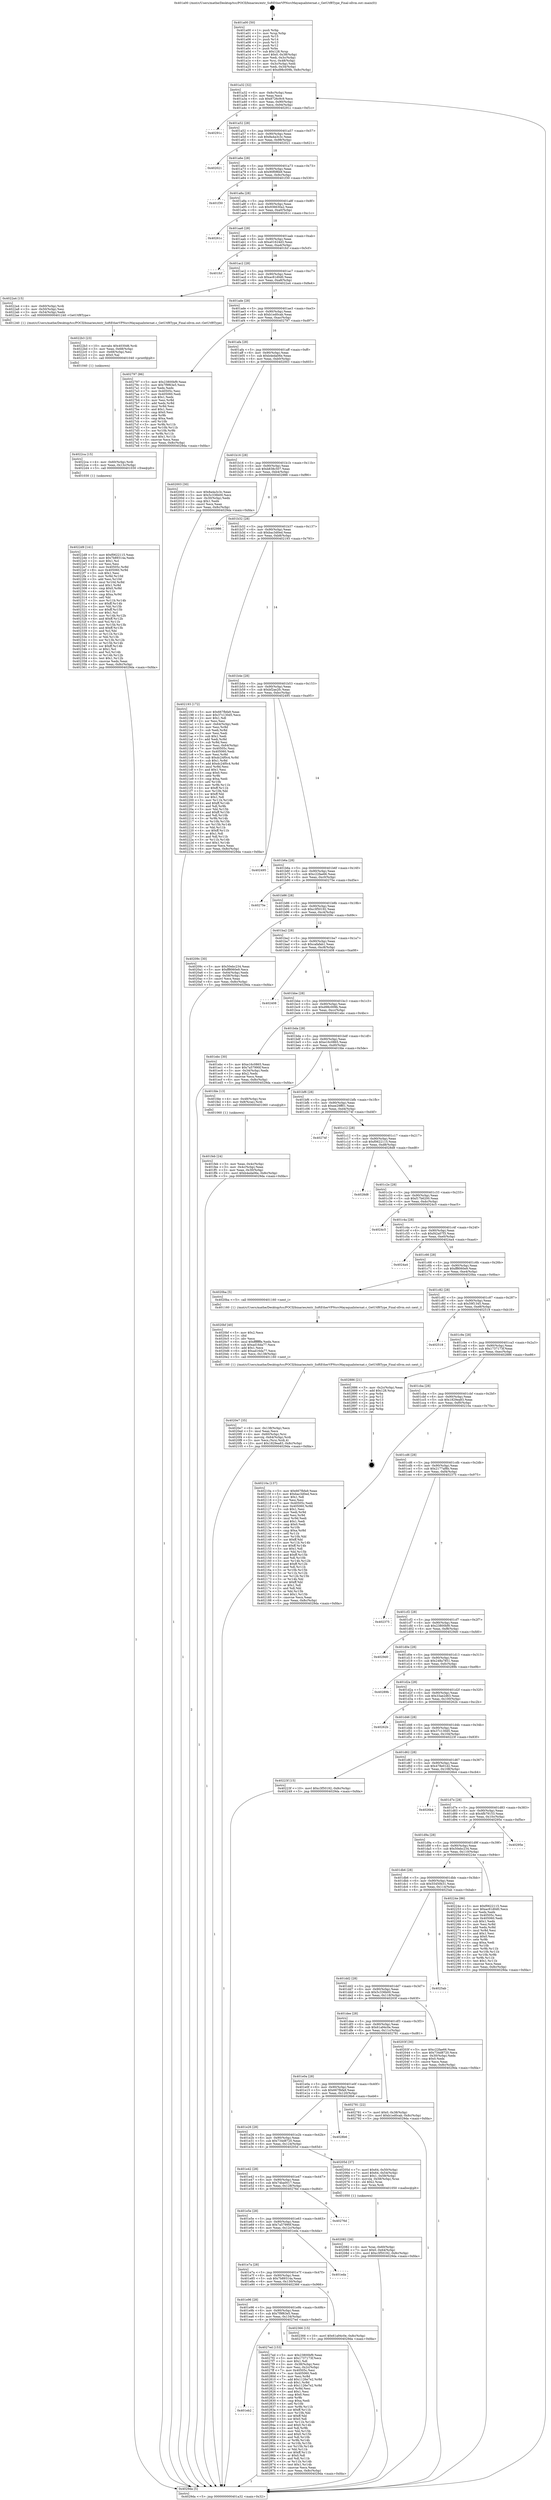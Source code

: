 digraph "0x401a00" {
  label = "0x401a00 (/mnt/c/Users/mathe/Desktop/tcc/POCII/binaries/extr_SoftEtherVPNsrcMayaquaInternat.c_GetUtf8Type_Final-ollvm.out::main(0))"
  labelloc = "t"
  node[shape=record]

  Entry [label="",width=0.3,height=0.3,shape=circle,fillcolor=black,style=filled]
  "0x401a32" [label="{
     0x401a32 [32]\l
     | [instrs]\l
     &nbsp;&nbsp;0x401a32 \<+6\>: mov -0x8c(%rbp),%eax\l
     &nbsp;&nbsp;0x401a38 \<+2\>: mov %eax,%ecx\l
     &nbsp;&nbsp;0x401a3a \<+6\>: sub $0x8726c9c9,%ecx\l
     &nbsp;&nbsp;0x401a40 \<+6\>: mov %eax,-0x90(%rbp)\l
     &nbsp;&nbsp;0x401a46 \<+6\>: mov %ecx,-0x94(%rbp)\l
     &nbsp;&nbsp;0x401a4c \<+6\>: je 000000000040291c \<main+0xf1c\>\l
  }"]
  "0x40291c" [label="{
     0x40291c\l
  }", style=dashed]
  "0x401a52" [label="{
     0x401a52 [28]\l
     | [instrs]\l
     &nbsp;&nbsp;0x401a52 \<+5\>: jmp 0000000000401a57 \<main+0x57\>\l
     &nbsp;&nbsp;0x401a57 \<+6\>: mov -0x90(%rbp),%eax\l
     &nbsp;&nbsp;0x401a5d \<+5\>: sub $0x8a4a3c3c,%eax\l
     &nbsp;&nbsp;0x401a62 \<+6\>: mov %eax,-0x98(%rbp)\l
     &nbsp;&nbsp;0x401a68 \<+6\>: je 0000000000402021 \<main+0x621\>\l
  }"]
  Exit [label="",width=0.3,height=0.3,shape=circle,fillcolor=black,style=filled,peripheries=2]
  "0x402021" [label="{
     0x402021\l
  }", style=dashed]
  "0x401a6e" [label="{
     0x401a6e [28]\l
     | [instrs]\l
     &nbsp;&nbsp;0x401a6e \<+5\>: jmp 0000000000401a73 \<main+0x73\>\l
     &nbsp;&nbsp;0x401a73 \<+6\>: mov -0x90(%rbp),%eax\l
     &nbsp;&nbsp;0x401a79 \<+5\>: sub $0x90f0f6b9,%eax\l
     &nbsp;&nbsp;0x401a7e \<+6\>: mov %eax,-0x9c(%rbp)\l
     &nbsp;&nbsp;0x401a84 \<+6\>: je 0000000000401f30 \<main+0x530\>\l
  }"]
  "0x401eb2" [label="{
     0x401eb2\l
  }", style=dashed]
  "0x401f30" [label="{
     0x401f30\l
  }", style=dashed]
  "0x401a8a" [label="{
     0x401a8a [28]\l
     | [instrs]\l
     &nbsp;&nbsp;0x401a8a \<+5\>: jmp 0000000000401a8f \<main+0x8f\>\l
     &nbsp;&nbsp;0x401a8f \<+6\>: mov -0x90(%rbp),%eax\l
     &nbsp;&nbsp;0x401a95 \<+5\>: sub $0x936630a2,%eax\l
     &nbsp;&nbsp;0x401a9a \<+6\>: mov %eax,-0xa0(%rbp)\l
     &nbsp;&nbsp;0x401aa0 \<+6\>: je 000000000040261c \<main+0xc1c\>\l
  }"]
  "0x4027ed" [label="{
     0x4027ed [153]\l
     | [instrs]\l
     &nbsp;&nbsp;0x4027ed \<+5\>: mov $0x23800bf9,%eax\l
     &nbsp;&nbsp;0x4027f2 \<+5\>: mov $0x1737173f,%ecx\l
     &nbsp;&nbsp;0x4027f7 \<+2\>: mov $0x1,%dl\l
     &nbsp;&nbsp;0x4027f9 \<+3\>: mov -0x38(%rbp),%esi\l
     &nbsp;&nbsp;0x4027fc \<+3\>: mov %esi,-0x2c(%rbp)\l
     &nbsp;&nbsp;0x4027ff \<+7\>: mov 0x40505c,%esi\l
     &nbsp;&nbsp;0x402806 \<+7\>: mov 0x405060,%edi\l
     &nbsp;&nbsp;0x40280d \<+3\>: mov %esi,%r8d\l
     &nbsp;&nbsp;0x402810 \<+7\>: add $0x1126e7e2,%r8d\l
     &nbsp;&nbsp;0x402817 \<+4\>: sub $0x1,%r8d\l
     &nbsp;&nbsp;0x40281b \<+7\>: sub $0x1126e7e2,%r8d\l
     &nbsp;&nbsp;0x402822 \<+4\>: imul %r8d,%esi\l
     &nbsp;&nbsp;0x402826 \<+3\>: and $0x1,%esi\l
     &nbsp;&nbsp;0x402829 \<+3\>: cmp $0x0,%esi\l
     &nbsp;&nbsp;0x40282c \<+4\>: sete %r9b\l
     &nbsp;&nbsp;0x402830 \<+3\>: cmp $0xa,%edi\l
     &nbsp;&nbsp;0x402833 \<+4\>: setl %r10b\l
     &nbsp;&nbsp;0x402837 \<+3\>: mov %r9b,%r11b\l
     &nbsp;&nbsp;0x40283a \<+4\>: xor $0xff,%r11b\l
     &nbsp;&nbsp;0x40283e \<+3\>: mov %r10b,%bl\l
     &nbsp;&nbsp;0x402841 \<+3\>: xor $0xff,%bl\l
     &nbsp;&nbsp;0x402844 \<+3\>: xor $0x0,%dl\l
     &nbsp;&nbsp;0x402847 \<+3\>: mov %r11b,%r14b\l
     &nbsp;&nbsp;0x40284a \<+4\>: and $0x0,%r14b\l
     &nbsp;&nbsp;0x40284e \<+3\>: and %dl,%r9b\l
     &nbsp;&nbsp;0x402851 \<+3\>: mov %bl,%r15b\l
     &nbsp;&nbsp;0x402854 \<+4\>: and $0x0,%r15b\l
     &nbsp;&nbsp;0x402858 \<+3\>: and %dl,%r10b\l
     &nbsp;&nbsp;0x40285b \<+3\>: or %r9b,%r14b\l
     &nbsp;&nbsp;0x40285e \<+3\>: or %r10b,%r15b\l
     &nbsp;&nbsp;0x402861 \<+3\>: xor %r15b,%r14b\l
     &nbsp;&nbsp;0x402864 \<+3\>: or %bl,%r11b\l
     &nbsp;&nbsp;0x402867 \<+4\>: xor $0xff,%r11b\l
     &nbsp;&nbsp;0x40286b \<+3\>: or $0x0,%dl\l
     &nbsp;&nbsp;0x40286e \<+3\>: and %dl,%r11b\l
     &nbsp;&nbsp;0x402871 \<+3\>: or %r11b,%r14b\l
     &nbsp;&nbsp;0x402874 \<+4\>: test $0x1,%r14b\l
     &nbsp;&nbsp;0x402878 \<+3\>: cmovne %ecx,%eax\l
     &nbsp;&nbsp;0x40287b \<+6\>: mov %eax,-0x8c(%rbp)\l
     &nbsp;&nbsp;0x402881 \<+5\>: jmp 00000000004029da \<main+0xfda\>\l
  }"]
  "0x40261c" [label="{
     0x40261c\l
  }", style=dashed]
  "0x401aa6" [label="{
     0x401aa6 [28]\l
     | [instrs]\l
     &nbsp;&nbsp;0x401aa6 \<+5\>: jmp 0000000000401aab \<main+0xab\>\l
     &nbsp;&nbsp;0x401aab \<+6\>: mov -0x90(%rbp),%eax\l
     &nbsp;&nbsp;0x401ab1 \<+5\>: sub $0xa01624d3,%eax\l
     &nbsp;&nbsp;0x401ab6 \<+6\>: mov %eax,-0xa4(%rbp)\l
     &nbsp;&nbsp;0x401abc \<+6\>: je 0000000000401fcf \<main+0x5cf\>\l
  }"]
  "0x401e96" [label="{
     0x401e96 [28]\l
     | [instrs]\l
     &nbsp;&nbsp;0x401e96 \<+5\>: jmp 0000000000401e9b \<main+0x49b\>\l
     &nbsp;&nbsp;0x401e9b \<+6\>: mov -0x90(%rbp),%eax\l
     &nbsp;&nbsp;0x401ea1 \<+5\>: sub $0x7f9f63e5,%eax\l
     &nbsp;&nbsp;0x401ea6 \<+6\>: mov %eax,-0x134(%rbp)\l
     &nbsp;&nbsp;0x401eac \<+6\>: je 00000000004027ed \<main+0xded\>\l
  }"]
  "0x401fcf" [label="{
     0x401fcf\l
  }", style=dashed]
  "0x401ac2" [label="{
     0x401ac2 [28]\l
     | [instrs]\l
     &nbsp;&nbsp;0x401ac2 \<+5\>: jmp 0000000000401ac7 \<main+0xc7\>\l
     &nbsp;&nbsp;0x401ac7 \<+6\>: mov -0x90(%rbp),%eax\l
     &nbsp;&nbsp;0x401acd \<+5\>: sub $0xac81d0d0,%eax\l
     &nbsp;&nbsp;0x401ad2 \<+6\>: mov %eax,-0xa8(%rbp)\l
     &nbsp;&nbsp;0x401ad8 \<+6\>: je 00000000004022a4 \<main+0x8a4\>\l
  }"]
  "0x402366" [label="{
     0x402366 [15]\l
     | [instrs]\l
     &nbsp;&nbsp;0x402366 \<+10\>: movl $0x61a94c0e,-0x8c(%rbp)\l
     &nbsp;&nbsp;0x402370 \<+5\>: jmp 00000000004029da \<main+0xfda\>\l
  }"]
  "0x4022a4" [label="{
     0x4022a4 [15]\l
     | [instrs]\l
     &nbsp;&nbsp;0x4022a4 \<+4\>: mov -0x60(%rbp),%rdi\l
     &nbsp;&nbsp;0x4022a8 \<+3\>: mov -0x50(%rbp),%esi\l
     &nbsp;&nbsp;0x4022ab \<+3\>: mov -0x54(%rbp),%edx\l
     &nbsp;&nbsp;0x4022ae \<+5\>: call 0000000000401240 \<GetUtf8Type\>\l
     | [calls]\l
     &nbsp;&nbsp;0x401240 \{1\} (/mnt/c/Users/mathe/Desktop/tcc/POCII/binaries/extr_SoftEtherVPNsrcMayaquaInternat.c_GetUtf8Type_Final-ollvm.out::GetUtf8Type)\l
  }"]
  "0x401ade" [label="{
     0x401ade [28]\l
     | [instrs]\l
     &nbsp;&nbsp;0x401ade \<+5\>: jmp 0000000000401ae3 \<main+0xe3\>\l
     &nbsp;&nbsp;0x401ae3 \<+6\>: mov -0x90(%rbp),%eax\l
     &nbsp;&nbsp;0x401ae9 \<+5\>: sub $0xb1ed0cab,%eax\l
     &nbsp;&nbsp;0x401aee \<+6\>: mov %eax,-0xac(%rbp)\l
     &nbsp;&nbsp;0x401af4 \<+6\>: je 0000000000402797 \<main+0xd97\>\l
  }"]
  "0x401e7a" [label="{
     0x401e7a [28]\l
     | [instrs]\l
     &nbsp;&nbsp;0x401e7a \<+5\>: jmp 0000000000401e7f \<main+0x47f\>\l
     &nbsp;&nbsp;0x401e7f \<+6\>: mov -0x90(%rbp),%eax\l
     &nbsp;&nbsp;0x401e85 \<+5\>: sub $0x7b89314a,%eax\l
     &nbsp;&nbsp;0x401e8a \<+6\>: mov %eax,-0x130(%rbp)\l
     &nbsp;&nbsp;0x401e90 \<+6\>: je 0000000000402366 \<main+0x966\>\l
  }"]
  "0x402797" [label="{
     0x402797 [86]\l
     | [instrs]\l
     &nbsp;&nbsp;0x402797 \<+5\>: mov $0x23800bf9,%eax\l
     &nbsp;&nbsp;0x40279c \<+5\>: mov $0x7f9f63e5,%ecx\l
     &nbsp;&nbsp;0x4027a1 \<+2\>: xor %edx,%edx\l
     &nbsp;&nbsp;0x4027a3 \<+7\>: mov 0x40505c,%esi\l
     &nbsp;&nbsp;0x4027aa \<+7\>: mov 0x405060,%edi\l
     &nbsp;&nbsp;0x4027b1 \<+3\>: sub $0x1,%edx\l
     &nbsp;&nbsp;0x4027b4 \<+3\>: mov %esi,%r8d\l
     &nbsp;&nbsp;0x4027b7 \<+3\>: add %edx,%r8d\l
     &nbsp;&nbsp;0x4027ba \<+4\>: imul %r8d,%esi\l
     &nbsp;&nbsp;0x4027be \<+3\>: and $0x1,%esi\l
     &nbsp;&nbsp;0x4027c1 \<+3\>: cmp $0x0,%esi\l
     &nbsp;&nbsp;0x4027c4 \<+4\>: sete %r9b\l
     &nbsp;&nbsp;0x4027c8 \<+3\>: cmp $0xa,%edi\l
     &nbsp;&nbsp;0x4027cb \<+4\>: setl %r10b\l
     &nbsp;&nbsp;0x4027cf \<+3\>: mov %r9b,%r11b\l
     &nbsp;&nbsp;0x4027d2 \<+3\>: and %r10b,%r11b\l
     &nbsp;&nbsp;0x4027d5 \<+3\>: xor %r10b,%r9b\l
     &nbsp;&nbsp;0x4027d8 \<+3\>: or %r9b,%r11b\l
     &nbsp;&nbsp;0x4027db \<+4\>: test $0x1,%r11b\l
     &nbsp;&nbsp;0x4027df \<+3\>: cmovne %ecx,%eax\l
     &nbsp;&nbsp;0x4027e2 \<+6\>: mov %eax,-0x8c(%rbp)\l
     &nbsp;&nbsp;0x4027e8 \<+5\>: jmp 00000000004029da \<main+0xfda\>\l
  }"]
  "0x401afa" [label="{
     0x401afa [28]\l
     | [instrs]\l
     &nbsp;&nbsp;0x401afa \<+5\>: jmp 0000000000401aff \<main+0xff\>\l
     &nbsp;&nbsp;0x401aff \<+6\>: mov -0x90(%rbp),%eax\l
     &nbsp;&nbsp;0x401b05 \<+5\>: sub $0xb4eda06e,%eax\l
     &nbsp;&nbsp;0x401b0a \<+6\>: mov %eax,-0xb0(%rbp)\l
     &nbsp;&nbsp;0x401b10 \<+6\>: je 0000000000402003 \<main+0x603\>\l
  }"]
  "0x401eda" [label="{
     0x401eda\l
  }", style=dashed]
  "0x402003" [label="{
     0x402003 [30]\l
     | [instrs]\l
     &nbsp;&nbsp;0x402003 \<+5\>: mov $0x8a4a3c3c,%eax\l
     &nbsp;&nbsp;0x402008 \<+5\>: mov $0x5c336b00,%ecx\l
     &nbsp;&nbsp;0x40200d \<+3\>: mov -0x30(%rbp),%edx\l
     &nbsp;&nbsp;0x402010 \<+3\>: cmp $0x1,%edx\l
     &nbsp;&nbsp;0x402013 \<+3\>: cmovl %ecx,%eax\l
     &nbsp;&nbsp;0x402016 \<+6\>: mov %eax,-0x8c(%rbp)\l
     &nbsp;&nbsp;0x40201c \<+5\>: jmp 00000000004029da \<main+0xfda\>\l
  }"]
  "0x401b16" [label="{
     0x401b16 [28]\l
     | [instrs]\l
     &nbsp;&nbsp;0x401b16 \<+5\>: jmp 0000000000401b1b \<main+0x11b\>\l
     &nbsp;&nbsp;0x401b1b \<+6\>: mov -0x90(%rbp),%eax\l
     &nbsp;&nbsp;0x401b21 \<+5\>: sub $0xb838c507,%eax\l
     &nbsp;&nbsp;0x401b26 \<+6\>: mov %eax,-0xb4(%rbp)\l
     &nbsp;&nbsp;0x401b2c \<+6\>: je 0000000000402986 \<main+0xf86\>\l
  }"]
  "0x401e5e" [label="{
     0x401e5e [28]\l
     | [instrs]\l
     &nbsp;&nbsp;0x401e5e \<+5\>: jmp 0000000000401e63 \<main+0x463\>\l
     &nbsp;&nbsp;0x401e63 \<+6\>: mov -0x90(%rbp),%eax\l
     &nbsp;&nbsp;0x401e69 \<+5\>: sub $0x7a57990f,%eax\l
     &nbsp;&nbsp;0x401e6e \<+6\>: mov %eax,-0x12c(%rbp)\l
     &nbsp;&nbsp;0x401e74 \<+6\>: je 0000000000401eda \<main+0x4da\>\l
  }"]
  "0x402986" [label="{
     0x402986\l
  }", style=dashed]
  "0x401b32" [label="{
     0x401b32 [28]\l
     | [instrs]\l
     &nbsp;&nbsp;0x401b32 \<+5\>: jmp 0000000000401b37 \<main+0x137\>\l
     &nbsp;&nbsp;0x401b37 \<+6\>: mov -0x90(%rbp),%eax\l
     &nbsp;&nbsp;0x401b3d \<+5\>: sub $0xbac3d0ed,%eax\l
     &nbsp;&nbsp;0x401b42 \<+6\>: mov %eax,-0xb8(%rbp)\l
     &nbsp;&nbsp;0x401b48 \<+6\>: je 0000000000402193 \<main+0x793\>\l
  }"]
  "0x40276d" [label="{
     0x40276d\l
  }", style=dashed]
  "0x402193" [label="{
     0x402193 [172]\l
     | [instrs]\l
     &nbsp;&nbsp;0x402193 \<+5\>: mov $0x667fbfa9,%eax\l
     &nbsp;&nbsp;0x402198 \<+5\>: mov $0x37c130d5,%ecx\l
     &nbsp;&nbsp;0x40219d \<+2\>: mov $0x1,%dl\l
     &nbsp;&nbsp;0x40219f \<+2\>: xor %esi,%esi\l
     &nbsp;&nbsp;0x4021a1 \<+3\>: mov -0x64(%rbp),%edi\l
     &nbsp;&nbsp;0x4021a4 \<+3\>: mov %esi,%r8d\l
     &nbsp;&nbsp;0x4021a7 \<+3\>: sub %edi,%r8d\l
     &nbsp;&nbsp;0x4021aa \<+2\>: mov %esi,%edi\l
     &nbsp;&nbsp;0x4021ac \<+3\>: sub $0x1,%edi\l
     &nbsp;&nbsp;0x4021af \<+3\>: add %edi,%r8d\l
     &nbsp;&nbsp;0x4021b2 \<+3\>: sub %r8d,%esi\l
     &nbsp;&nbsp;0x4021b5 \<+3\>: mov %esi,-0x64(%rbp)\l
     &nbsp;&nbsp;0x4021b8 \<+7\>: mov 0x40505c,%esi\l
     &nbsp;&nbsp;0x4021bf \<+7\>: mov 0x405060,%edi\l
     &nbsp;&nbsp;0x4021c6 \<+3\>: mov %esi,%r8d\l
     &nbsp;&nbsp;0x4021c9 \<+7\>: sub $0xdc24f0c4,%r8d\l
     &nbsp;&nbsp;0x4021d0 \<+4\>: sub $0x1,%r8d\l
     &nbsp;&nbsp;0x4021d4 \<+7\>: add $0xdc24f0c4,%r8d\l
     &nbsp;&nbsp;0x4021db \<+4\>: imul %r8d,%esi\l
     &nbsp;&nbsp;0x4021df \<+3\>: and $0x1,%esi\l
     &nbsp;&nbsp;0x4021e2 \<+3\>: cmp $0x0,%esi\l
     &nbsp;&nbsp;0x4021e5 \<+4\>: sete %r9b\l
     &nbsp;&nbsp;0x4021e9 \<+3\>: cmp $0xa,%edi\l
     &nbsp;&nbsp;0x4021ec \<+4\>: setl %r10b\l
     &nbsp;&nbsp;0x4021f0 \<+3\>: mov %r9b,%r11b\l
     &nbsp;&nbsp;0x4021f3 \<+4\>: xor $0xff,%r11b\l
     &nbsp;&nbsp;0x4021f7 \<+3\>: mov %r10b,%bl\l
     &nbsp;&nbsp;0x4021fa \<+3\>: xor $0xff,%bl\l
     &nbsp;&nbsp;0x4021fd \<+3\>: xor $0x1,%dl\l
     &nbsp;&nbsp;0x402200 \<+3\>: mov %r11b,%r14b\l
     &nbsp;&nbsp;0x402203 \<+4\>: and $0xff,%r14b\l
     &nbsp;&nbsp;0x402207 \<+3\>: and %dl,%r9b\l
     &nbsp;&nbsp;0x40220a \<+3\>: mov %bl,%r15b\l
     &nbsp;&nbsp;0x40220d \<+4\>: and $0xff,%r15b\l
     &nbsp;&nbsp;0x402211 \<+3\>: and %dl,%r10b\l
     &nbsp;&nbsp;0x402214 \<+3\>: or %r9b,%r14b\l
     &nbsp;&nbsp;0x402217 \<+3\>: or %r10b,%r15b\l
     &nbsp;&nbsp;0x40221a \<+3\>: xor %r15b,%r14b\l
     &nbsp;&nbsp;0x40221d \<+3\>: or %bl,%r11b\l
     &nbsp;&nbsp;0x402220 \<+4\>: xor $0xff,%r11b\l
     &nbsp;&nbsp;0x402224 \<+3\>: or $0x1,%dl\l
     &nbsp;&nbsp;0x402227 \<+3\>: and %dl,%r11b\l
     &nbsp;&nbsp;0x40222a \<+3\>: or %r11b,%r14b\l
     &nbsp;&nbsp;0x40222d \<+4\>: test $0x1,%r14b\l
     &nbsp;&nbsp;0x402231 \<+3\>: cmovne %ecx,%eax\l
     &nbsp;&nbsp;0x402234 \<+6\>: mov %eax,-0x8c(%rbp)\l
     &nbsp;&nbsp;0x40223a \<+5\>: jmp 00000000004029da \<main+0xfda\>\l
  }"]
  "0x401b4e" [label="{
     0x401b4e [28]\l
     | [instrs]\l
     &nbsp;&nbsp;0x401b4e \<+5\>: jmp 0000000000401b53 \<main+0x153\>\l
     &nbsp;&nbsp;0x401b53 \<+6\>: mov -0x90(%rbp),%eax\l
     &nbsp;&nbsp;0x401b59 \<+5\>: sub $0xbf2ae2fc,%eax\l
     &nbsp;&nbsp;0x401b5e \<+6\>: mov %eax,-0xbc(%rbp)\l
     &nbsp;&nbsp;0x401b64 \<+6\>: je 0000000000402495 \<main+0xa95\>\l
  }"]
  "0x4022d9" [label="{
     0x4022d9 [141]\l
     | [instrs]\l
     &nbsp;&nbsp;0x4022d9 \<+5\>: mov $0xf0622115,%eax\l
     &nbsp;&nbsp;0x4022de \<+5\>: mov $0x7b89314a,%edx\l
     &nbsp;&nbsp;0x4022e3 \<+2\>: mov $0x1,%cl\l
     &nbsp;&nbsp;0x4022e5 \<+2\>: xor %esi,%esi\l
     &nbsp;&nbsp;0x4022e7 \<+8\>: mov 0x40505c,%r8d\l
     &nbsp;&nbsp;0x4022ef \<+8\>: mov 0x405060,%r9d\l
     &nbsp;&nbsp;0x4022f7 \<+3\>: sub $0x1,%esi\l
     &nbsp;&nbsp;0x4022fa \<+3\>: mov %r8d,%r10d\l
     &nbsp;&nbsp;0x4022fd \<+3\>: add %esi,%r10d\l
     &nbsp;&nbsp;0x402300 \<+4\>: imul %r10d,%r8d\l
     &nbsp;&nbsp;0x402304 \<+4\>: and $0x1,%r8d\l
     &nbsp;&nbsp;0x402308 \<+4\>: cmp $0x0,%r8d\l
     &nbsp;&nbsp;0x40230c \<+4\>: sete %r11b\l
     &nbsp;&nbsp;0x402310 \<+4\>: cmp $0xa,%r9d\l
     &nbsp;&nbsp;0x402314 \<+3\>: setl %bl\l
     &nbsp;&nbsp;0x402317 \<+3\>: mov %r11b,%r14b\l
     &nbsp;&nbsp;0x40231a \<+4\>: xor $0xff,%r14b\l
     &nbsp;&nbsp;0x40231e \<+3\>: mov %bl,%r15b\l
     &nbsp;&nbsp;0x402321 \<+4\>: xor $0xff,%r15b\l
     &nbsp;&nbsp;0x402325 \<+3\>: xor $0x1,%cl\l
     &nbsp;&nbsp;0x402328 \<+3\>: mov %r14b,%r12b\l
     &nbsp;&nbsp;0x40232b \<+4\>: and $0xff,%r12b\l
     &nbsp;&nbsp;0x40232f \<+3\>: and %cl,%r11b\l
     &nbsp;&nbsp;0x402332 \<+3\>: mov %r15b,%r13b\l
     &nbsp;&nbsp;0x402335 \<+4\>: and $0xff,%r13b\l
     &nbsp;&nbsp;0x402339 \<+2\>: and %cl,%bl\l
     &nbsp;&nbsp;0x40233b \<+3\>: or %r11b,%r12b\l
     &nbsp;&nbsp;0x40233e \<+3\>: or %bl,%r13b\l
     &nbsp;&nbsp;0x402341 \<+3\>: xor %r13b,%r12b\l
     &nbsp;&nbsp;0x402344 \<+3\>: or %r15b,%r14b\l
     &nbsp;&nbsp;0x402347 \<+4\>: xor $0xff,%r14b\l
     &nbsp;&nbsp;0x40234b \<+3\>: or $0x1,%cl\l
     &nbsp;&nbsp;0x40234e \<+3\>: and %cl,%r14b\l
     &nbsp;&nbsp;0x402351 \<+3\>: or %r14b,%r12b\l
     &nbsp;&nbsp;0x402354 \<+4\>: test $0x1,%r12b\l
     &nbsp;&nbsp;0x402358 \<+3\>: cmovne %edx,%eax\l
     &nbsp;&nbsp;0x40235b \<+6\>: mov %eax,-0x8c(%rbp)\l
     &nbsp;&nbsp;0x402361 \<+5\>: jmp 00000000004029da \<main+0xfda\>\l
  }"]
  "0x402495" [label="{
     0x402495\l
  }", style=dashed]
  "0x401b6a" [label="{
     0x401b6a [28]\l
     | [instrs]\l
     &nbsp;&nbsp;0x401b6a \<+5\>: jmp 0000000000401b6f \<main+0x16f\>\l
     &nbsp;&nbsp;0x401b6f \<+6\>: mov -0x90(%rbp),%eax\l
     &nbsp;&nbsp;0x401b75 \<+5\>: sub $0xc22fae66,%eax\l
     &nbsp;&nbsp;0x401b7a \<+6\>: mov %eax,-0xc0(%rbp)\l
     &nbsp;&nbsp;0x401b80 \<+6\>: je 000000000040275e \<main+0xd5e\>\l
  }"]
  "0x4022ca" [label="{
     0x4022ca [15]\l
     | [instrs]\l
     &nbsp;&nbsp;0x4022ca \<+4\>: mov -0x60(%rbp),%rdi\l
     &nbsp;&nbsp;0x4022ce \<+6\>: mov %eax,-0x13c(%rbp)\l
     &nbsp;&nbsp;0x4022d4 \<+5\>: call 0000000000401030 \<free@plt\>\l
     | [calls]\l
     &nbsp;&nbsp;0x401030 \{1\} (unknown)\l
  }"]
  "0x40275e" [label="{
     0x40275e\l
  }", style=dashed]
  "0x401b86" [label="{
     0x401b86 [28]\l
     | [instrs]\l
     &nbsp;&nbsp;0x401b86 \<+5\>: jmp 0000000000401b8b \<main+0x18b\>\l
     &nbsp;&nbsp;0x401b8b \<+6\>: mov -0x90(%rbp),%eax\l
     &nbsp;&nbsp;0x401b91 \<+5\>: sub $0xc3f50192,%eax\l
     &nbsp;&nbsp;0x401b96 \<+6\>: mov %eax,-0xc4(%rbp)\l
     &nbsp;&nbsp;0x401b9c \<+6\>: je 000000000040209c \<main+0x69c\>\l
  }"]
  "0x4022b3" [label="{
     0x4022b3 [23]\l
     | [instrs]\l
     &nbsp;&nbsp;0x4022b3 \<+10\>: movabs $0x4030d6,%rdi\l
     &nbsp;&nbsp;0x4022bd \<+3\>: mov %eax,-0x68(%rbp)\l
     &nbsp;&nbsp;0x4022c0 \<+3\>: mov -0x68(%rbp),%esi\l
     &nbsp;&nbsp;0x4022c3 \<+2\>: mov $0x0,%al\l
     &nbsp;&nbsp;0x4022c5 \<+5\>: call 0000000000401040 \<printf@plt\>\l
     | [calls]\l
     &nbsp;&nbsp;0x401040 \{1\} (unknown)\l
  }"]
  "0x40209c" [label="{
     0x40209c [30]\l
     | [instrs]\l
     &nbsp;&nbsp;0x40209c \<+5\>: mov $0x50ebc234,%eax\l
     &nbsp;&nbsp;0x4020a1 \<+5\>: mov $0xff8060e9,%ecx\l
     &nbsp;&nbsp;0x4020a6 \<+3\>: mov -0x64(%rbp),%edx\l
     &nbsp;&nbsp;0x4020a9 \<+3\>: cmp -0x58(%rbp),%edx\l
     &nbsp;&nbsp;0x4020ac \<+3\>: cmovl %ecx,%eax\l
     &nbsp;&nbsp;0x4020af \<+6\>: mov %eax,-0x8c(%rbp)\l
     &nbsp;&nbsp;0x4020b5 \<+5\>: jmp 00000000004029da \<main+0xfda\>\l
  }"]
  "0x401ba2" [label="{
     0x401ba2 [28]\l
     | [instrs]\l
     &nbsp;&nbsp;0x401ba2 \<+5\>: jmp 0000000000401ba7 \<main+0x1a7\>\l
     &nbsp;&nbsp;0x401ba7 \<+6\>: mov -0x90(%rbp),%eax\l
     &nbsp;&nbsp;0x401bad \<+5\>: sub $0xcafafab1,%eax\l
     &nbsp;&nbsp;0x401bb2 \<+6\>: mov %eax,-0xc8(%rbp)\l
     &nbsp;&nbsp;0x401bb8 \<+6\>: je 0000000000402408 \<main+0xa08\>\l
  }"]
  "0x4020e7" [label="{
     0x4020e7 [35]\l
     | [instrs]\l
     &nbsp;&nbsp;0x4020e7 \<+6\>: mov -0x138(%rbp),%ecx\l
     &nbsp;&nbsp;0x4020ed \<+3\>: imul %eax,%ecx\l
     &nbsp;&nbsp;0x4020f0 \<+4\>: mov -0x60(%rbp),%rsi\l
     &nbsp;&nbsp;0x4020f4 \<+4\>: movslq -0x64(%rbp),%rdi\l
     &nbsp;&nbsp;0x4020f8 \<+3\>: mov %ecx,(%rsi,%rdi,4)\l
     &nbsp;&nbsp;0x4020fb \<+10\>: movl $0x1829ea83,-0x8c(%rbp)\l
     &nbsp;&nbsp;0x402105 \<+5\>: jmp 00000000004029da \<main+0xfda\>\l
  }"]
  "0x402408" [label="{
     0x402408\l
  }", style=dashed]
  "0x401bbe" [label="{
     0x401bbe [28]\l
     | [instrs]\l
     &nbsp;&nbsp;0x401bbe \<+5\>: jmp 0000000000401bc3 \<main+0x1c3\>\l
     &nbsp;&nbsp;0x401bc3 \<+6\>: mov -0x90(%rbp),%eax\l
     &nbsp;&nbsp;0x401bc9 \<+5\>: sub $0xd98c009b,%eax\l
     &nbsp;&nbsp;0x401bce \<+6\>: mov %eax,-0xcc(%rbp)\l
     &nbsp;&nbsp;0x401bd4 \<+6\>: je 0000000000401ebc \<main+0x4bc\>\l
  }"]
  "0x4020bf" [label="{
     0x4020bf [40]\l
     | [instrs]\l
     &nbsp;&nbsp;0x4020bf \<+5\>: mov $0x2,%ecx\l
     &nbsp;&nbsp;0x4020c4 \<+1\>: cltd\l
     &nbsp;&nbsp;0x4020c5 \<+2\>: idiv %ecx\l
     &nbsp;&nbsp;0x4020c7 \<+6\>: imul $0xfffffffe,%edx,%ecx\l
     &nbsp;&nbsp;0x4020cd \<+6\>: sub $0xad16da77,%ecx\l
     &nbsp;&nbsp;0x4020d3 \<+3\>: add $0x1,%ecx\l
     &nbsp;&nbsp;0x4020d6 \<+6\>: add $0xad16da77,%ecx\l
     &nbsp;&nbsp;0x4020dc \<+6\>: mov %ecx,-0x138(%rbp)\l
     &nbsp;&nbsp;0x4020e2 \<+5\>: call 0000000000401160 \<next_i\>\l
     | [calls]\l
     &nbsp;&nbsp;0x401160 \{1\} (/mnt/c/Users/mathe/Desktop/tcc/POCII/binaries/extr_SoftEtherVPNsrcMayaquaInternat.c_GetUtf8Type_Final-ollvm.out::next_i)\l
  }"]
  "0x401ebc" [label="{
     0x401ebc [30]\l
     | [instrs]\l
     &nbsp;&nbsp;0x401ebc \<+5\>: mov $0xe16c0865,%eax\l
     &nbsp;&nbsp;0x401ec1 \<+5\>: mov $0x7a57990f,%ecx\l
     &nbsp;&nbsp;0x401ec6 \<+3\>: mov -0x34(%rbp),%edx\l
     &nbsp;&nbsp;0x401ec9 \<+3\>: cmp $0x2,%edx\l
     &nbsp;&nbsp;0x401ecc \<+3\>: cmovne %ecx,%eax\l
     &nbsp;&nbsp;0x401ecf \<+6\>: mov %eax,-0x8c(%rbp)\l
     &nbsp;&nbsp;0x401ed5 \<+5\>: jmp 00000000004029da \<main+0xfda\>\l
  }"]
  "0x401bda" [label="{
     0x401bda [28]\l
     | [instrs]\l
     &nbsp;&nbsp;0x401bda \<+5\>: jmp 0000000000401bdf \<main+0x1df\>\l
     &nbsp;&nbsp;0x401bdf \<+6\>: mov -0x90(%rbp),%eax\l
     &nbsp;&nbsp;0x401be5 \<+5\>: sub $0xe16c0865,%eax\l
     &nbsp;&nbsp;0x401bea \<+6\>: mov %eax,-0xd0(%rbp)\l
     &nbsp;&nbsp;0x401bf0 \<+6\>: je 0000000000401fde \<main+0x5de\>\l
  }"]
  "0x4029da" [label="{
     0x4029da [5]\l
     | [instrs]\l
     &nbsp;&nbsp;0x4029da \<+5\>: jmp 0000000000401a32 \<main+0x32\>\l
  }"]
  "0x401a00" [label="{
     0x401a00 [50]\l
     | [instrs]\l
     &nbsp;&nbsp;0x401a00 \<+1\>: push %rbp\l
     &nbsp;&nbsp;0x401a01 \<+3\>: mov %rsp,%rbp\l
     &nbsp;&nbsp;0x401a04 \<+2\>: push %r15\l
     &nbsp;&nbsp;0x401a06 \<+2\>: push %r14\l
     &nbsp;&nbsp;0x401a08 \<+2\>: push %r13\l
     &nbsp;&nbsp;0x401a0a \<+2\>: push %r12\l
     &nbsp;&nbsp;0x401a0c \<+1\>: push %rbx\l
     &nbsp;&nbsp;0x401a0d \<+7\>: sub $0x128,%rsp\l
     &nbsp;&nbsp;0x401a14 \<+7\>: movl $0x0,-0x38(%rbp)\l
     &nbsp;&nbsp;0x401a1b \<+3\>: mov %edi,-0x3c(%rbp)\l
     &nbsp;&nbsp;0x401a1e \<+4\>: mov %rsi,-0x48(%rbp)\l
     &nbsp;&nbsp;0x401a22 \<+3\>: mov -0x3c(%rbp),%edi\l
     &nbsp;&nbsp;0x401a25 \<+3\>: mov %edi,-0x34(%rbp)\l
     &nbsp;&nbsp;0x401a28 \<+10\>: movl $0xd98c009b,-0x8c(%rbp)\l
  }"]
  "0x402082" [label="{
     0x402082 [26]\l
     | [instrs]\l
     &nbsp;&nbsp;0x402082 \<+4\>: mov %rax,-0x60(%rbp)\l
     &nbsp;&nbsp;0x402086 \<+7\>: movl $0x0,-0x64(%rbp)\l
     &nbsp;&nbsp;0x40208d \<+10\>: movl $0xc3f50192,-0x8c(%rbp)\l
     &nbsp;&nbsp;0x402097 \<+5\>: jmp 00000000004029da \<main+0xfda\>\l
  }"]
  "0x401fde" [label="{
     0x401fde [13]\l
     | [instrs]\l
     &nbsp;&nbsp;0x401fde \<+4\>: mov -0x48(%rbp),%rax\l
     &nbsp;&nbsp;0x401fe2 \<+4\>: mov 0x8(%rax),%rdi\l
     &nbsp;&nbsp;0x401fe6 \<+5\>: call 0000000000401060 \<atoi@plt\>\l
     | [calls]\l
     &nbsp;&nbsp;0x401060 \{1\} (unknown)\l
  }"]
  "0x401bf6" [label="{
     0x401bf6 [28]\l
     | [instrs]\l
     &nbsp;&nbsp;0x401bf6 \<+5\>: jmp 0000000000401bfb \<main+0x1fb\>\l
     &nbsp;&nbsp;0x401bfb \<+6\>: mov -0x90(%rbp),%eax\l
     &nbsp;&nbsp;0x401c01 \<+5\>: sub $0xee29ff01,%eax\l
     &nbsp;&nbsp;0x401c06 \<+6\>: mov %eax,-0xd4(%rbp)\l
     &nbsp;&nbsp;0x401c0c \<+6\>: je 000000000040274f \<main+0xd4f\>\l
  }"]
  "0x401feb" [label="{
     0x401feb [24]\l
     | [instrs]\l
     &nbsp;&nbsp;0x401feb \<+3\>: mov %eax,-0x4c(%rbp)\l
     &nbsp;&nbsp;0x401fee \<+3\>: mov -0x4c(%rbp),%eax\l
     &nbsp;&nbsp;0x401ff1 \<+3\>: mov %eax,-0x30(%rbp)\l
     &nbsp;&nbsp;0x401ff4 \<+10\>: movl $0xb4eda06e,-0x8c(%rbp)\l
     &nbsp;&nbsp;0x401ffe \<+5\>: jmp 00000000004029da \<main+0xfda\>\l
  }"]
  "0x401e42" [label="{
     0x401e42 [28]\l
     | [instrs]\l
     &nbsp;&nbsp;0x401e42 \<+5\>: jmp 0000000000401e47 \<main+0x447\>\l
     &nbsp;&nbsp;0x401e47 \<+6\>: mov -0x90(%rbp),%eax\l
     &nbsp;&nbsp;0x401e4d \<+5\>: sub $0x74ba0017,%eax\l
     &nbsp;&nbsp;0x401e52 \<+6\>: mov %eax,-0x128(%rbp)\l
     &nbsp;&nbsp;0x401e58 \<+6\>: je 000000000040276d \<main+0xd6d\>\l
  }"]
  "0x40274f" [label="{
     0x40274f\l
  }", style=dashed]
  "0x401c12" [label="{
     0x401c12 [28]\l
     | [instrs]\l
     &nbsp;&nbsp;0x401c12 \<+5\>: jmp 0000000000401c17 \<main+0x217\>\l
     &nbsp;&nbsp;0x401c17 \<+6\>: mov -0x90(%rbp),%eax\l
     &nbsp;&nbsp;0x401c1d \<+5\>: sub $0xf0622115,%eax\l
     &nbsp;&nbsp;0x401c22 \<+6\>: mov %eax,-0xd8(%rbp)\l
     &nbsp;&nbsp;0x401c28 \<+6\>: je 00000000004028d8 \<main+0xed8\>\l
  }"]
  "0x40205d" [label="{
     0x40205d [37]\l
     | [instrs]\l
     &nbsp;&nbsp;0x40205d \<+7\>: movl $0x64,-0x50(%rbp)\l
     &nbsp;&nbsp;0x402064 \<+7\>: movl $0x64,-0x54(%rbp)\l
     &nbsp;&nbsp;0x40206b \<+7\>: movl $0x1,-0x58(%rbp)\l
     &nbsp;&nbsp;0x402072 \<+4\>: movslq -0x58(%rbp),%rax\l
     &nbsp;&nbsp;0x402076 \<+4\>: shl $0x2,%rax\l
     &nbsp;&nbsp;0x40207a \<+3\>: mov %rax,%rdi\l
     &nbsp;&nbsp;0x40207d \<+5\>: call 0000000000401050 \<malloc@plt\>\l
     | [calls]\l
     &nbsp;&nbsp;0x401050 \{1\} (unknown)\l
  }"]
  "0x4028d8" [label="{
     0x4028d8\l
  }", style=dashed]
  "0x401c2e" [label="{
     0x401c2e [28]\l
     | [instrs]\l
     &nbsp;&nbsp;0x401c2e \<+5\>: jmp 0000000000401c33 \<main+0x233\>\l
     &nbsp;&nbsp;0x401c33 \<+6\>: mov -0x90(%rbp),%eax\l
     &nbsp;&nbsp;0x401c39 \<+5\>: sub $0xf17b6200,%eax\l
     &nbsp;&nbsp;0x401c3e \<+6\>: mov %eax,-0xdc(%rbp)\l
     &nbsp;&nbsp;0x401c44 \<+6\>: je 00000000004024c5 \<main+0xac5\>\l
  }"]
  "0x401e26" [label="{
     0x401e26 [28]\l
     | [instrs]\l
     &nbsp;&nbsp;0x401e26 \<+5\>: jmp 0000000000401e2b \<main+0x42b\>\l
     &nbsp;&nbsp;0x401e2b \<+6\>: mov -0x90(%rbp),%eax\l
     &nbsp;&nbsp;0x401e31 \<+5\>: sub $0x734d8720,%eax\l
     &nbsp;&nbsp;0x401e36 \<+6\>: mov %eax,-0x124(%rbp)\l
     &nbsp;&nbsp;0x401e3c \<+6\>: je 000000000040205d \<main+0x65d\>\l
  }"]
  "0x4024c5" [label="{
     0x4024c5\l
  }", style=dashed]
  "0x401c4a" [label="{
     0x401c4a [28]\l
     | [instrs]\l
     &nbsp;&nbsp;0x401c4a \<+5\>: jmp 0000000000401c4f \<main+0x24f\>\l
     &nbsp;&nbsp;0x401c4f \<+6\>: mov -0x90(%rbp),%eax\l
     &nbsp;&nbsp;0x401c55 \<+5\>: sub $0xf42a07f3,%eax\l
     &nbsp;&nbsp;0x401c5a \<+6\>: mov %eax,-0xe0(%rbp)\l
     &nbsp;&nbsp;0x401c60 \<+6\>: je 00000000004024a4 \<main+0xaa4\>\l
  }"]
  "0x4028b6" [label="{
     0x4028b6\l
  }", style=dashed]
  "0x4024a4" [label="{
     0x4024a4\l
  }", style=dashed]
  "0x401c66" [label="{
     0x401c66 [28]\l
     | [instrs]\l
     &nbsp;&nbsp;0x401c66 \<+5\>: jmp 0000000000401c6b \<main+0x26b\>\l
     &nbsp;&nbsp;0x401c6b \<+6\>: mov -0x90(%rbp),%eax\l
     &nbsp;&nbsp;0x401c71 \<+5\>: sub $0xff8060e9,%eax\l
     &nbsp;&nbsp;0x401c76 \<+6\>: mov %eax,-0xe4(%rbp)\l
     &nbsp;&nbsp;0x401c7c \<+6\>: je 00000000004020ba \<main+0x6ba\>\l
  }"]
  "0x401e0a" [label="{
     0x401e0a [28]\l
     | [instrs]\l
     &nbsp;&nbsp;0x401e0a \<+5\>: jmp 0000000000401e0f \<main+0x40f\>\l
     &nbsp;&nbsp;0x401e0f \<+6\>: mov -0x90(%rbp),%eax\l
     &nbsp;&nbsp;0x401e15 \<+5\>: sub $0x667fbfa9,%eax\l
     &nbsp;&nbsp;0x401e1a \<+6\>: mov %eax,-0x120(%rbp)\l
     &nbsp;&nbsp;0x401e20 \<+6\>: je 00000000004028b6 \<main+0xeb6\>\l
  }"]
  "0x4020ba" [label="{
     0x4020ba [5]\l
     | [instrs]\l
     &nbsp;&nbsp;0x4020ba \<+5\>: call 0000000000401160 \<next_i\>\l
     | [calls]\l
     &nbsp;&nbsp;0x401160 \{1\} (/mnt/c/Users/mathe/Desktop/tcc/POCII/binaries/extr_SoftEtherVPNsrcMayaquaInternat.c_GetUtf8Type_Final-ollvm.out::next_i)\l
  }"]
  "0x401c82" [label="{
     0x401c82 [28]\l
     | [instrs]\l
     &nbsp;&nbsp;0x401c82 \<+5\>: jmp 0000000000401c87 \<main+0x287\>\l
     &nbsp;&nbsp;0x401c87 \<+6\>: mov -0x90(%rbp),%eax\l
     &nbsp;&nbsp;0x401c8d \<+5\>: sub $0x59f1345,%eax\l
     &nbsp;&nbsp;0x401c92 \<+6\>: mov %eax,-0xe8(%rbp)\l
     &nbsp;&nbsp;0x401c98 \<+6\>: je 0000000000402518 \<main+0xb18\>\l
  }"]
  "0x402781" [label="{
     0x402781 [22]\l
     | [instrs]\l
     &nbsp;&nbsp;0x402781 \<+7\>: movl $0x0,-0x38(%rbp)\l
     &nbsp;&nbsp;0x402788 \<+10\>: movl $0xb1ed0cab,-0x8c(%rbp)\l
     &nbsp;&nbsp;0x402792 \<+5\>: jmp 00000000004029da \<main+0xfda\>\l
  }"]
  "0x402518" [label="{
     0x402518\l
  }", style=dashed]
  "0x401c9e" [label="{
     0x401c9e [28]\l
     | [instrs]\l
     &nbsp;&nbsp;0x401c9e \<+5\>: jmp 0000000000401ca3 \<main+0x2a3\>\l
     &nbsp;&nbsp;0x401ca3 \<+6\>: mov -0x90(%rbp),%eax\l
     &nbsp;&nbsp;0x401ca9 \<+5\>: sub $0x1737173f,%eax\l
     &nbsp;&nbsp;0x401cae \<+6\>: mov %eax,-0xec(%rbp)\l
     &nbsp;&nbsp;0x401cb4 \<+6\>: je 0000000000402886 \<main+0xe86\>\l
  }"]
  "0x401dee" [label="{
     0x401dee [28]\l
     | [instrs]\l
     &nbsp;&nbsp;0x401dee \<+5\>: jmp 0000000000401df3 \<main+0x3f3\>\l
     &nbsp;&nbsp;0x401df3 \<+6\>: mov -0x90(%rbp),%eax\l
     &nbsp;&nbsp;0x401df9 \<+5\>: sub $0x61a94c0e,%eax\l
     &nbsp;&nbsp;0x401dfe \<+6\>: mov %eax,-0x11c(%rbp)\l
     &nbsp;&nbsp;0x401e04 \<+6\>: je 0000000000402781 \<main+0xd81\>\l
  }"]
  "0x402886" [label="{
     0x402886 [21]\l
     | [instrs]\l
     &nbsp;&nbsp;0x402886 \<+3\>: mov -0x2c(%rbp),%eax\l
     &nbsp;&nbsp;0x402889 \<+7\>: add $0x128,%rsp\l
     &nbsp;&nbsp;0x402890 \<+1\>: pop %rbx\l
     &nbsp;&nbsp;0x402891 \<+2\>: pop %r12\l
     &nbsp;&nbsp;0x402893 \<+2\>: pop %r13\l
     &nbsp;&nbsp;0x402895 \<+2\>: pop %r14\l
     &nbsp;&nbsp;0x402897 \<+2\>: pop %r15\l
     &nbsp;&nbsp;0x402899 \<+1\>: pop %rbp\l
     &nbsp;&nbsp;0x40289a \<+1\>: ret\l
  }"]
  "0x401cba" [label="{
     0x401cba [28]\l
     | [instrs]\l
     &nbsp;&nbsp;0x401cba \<+5\>: jmp 0000000000401cbf \<main+0x2bf\>\l
     &nbsp;&nbsp;0x401cbf \<+6\>: mov -0x90(%rbp),%eax\l
     &nbsp;&nbsp;0x401cc5 \<+5\>: sub $0x1829ea83,%eax\l
     &nbsp;&nbsp;0x401cca \<+6\>: mov %eax,-0xf0(%rbp)\l
     &nbsp;&nbsp;0x401cd0 \<+6\>: je 000000000040210a \<main+0x70a\>\l
  }"]
  "0x40203f" [label="{
     0x40203f [30]\l
     | [instrs]\l
     &nbsp;&nbsp;0x40203f \<+5\>: mov $0xc22fae66,%eax\l
     &nbsp;&nbsp;0x402044 \<+5\>: mov $0x734d8720,%ecx\l
     &nbsp;&nbsp;0x402049 \<+3\>: mov -0x30(%rbp),%edx\l
     &nbsp;&nbsp;0x40204c \<+3\>: cmp $0x0,%edx\l
     &nbsp;&nbsp;0x40204f \<+3\>: cmove %ecx,%eax\l
     &nbsp;&nbsp;0x402052 \<+6\>: mov %eax,-0x8c(%rbp)\l
     &nbsp;&nbsp;0x402058 \<+5\>: jmp 00000000004029da \<main+0xfda\>\l
  }"]
  "0x40210a" [label="{
     0x40210a [137]\l
     | [instrs]\l
     &nbsp;&nbsp;0x40210a \<+5\>: mov $0x667fbfa9,%eax\l
     &nbsp;&nbsp;0x40210f \<+5\>: mov $0xbac3d0ed,%ecx\l
     &nbsp;&nbsp;0x402114 \<+2\>: mov $0x1,%dl\l
     &nbsp;&nbsp;0x402116 \<+2\>: xor %esi,%esi\l
     &nbsp;&nbsp;0x402118 \<+7\>: mov 0x40505c,%edi\l
     &nbsp;&nbsp;0x40211f \<+8\>: mov 0x405060,%r8d\l
     &nbsp;&nbsp;0x402127 \<+3\>: sub $0x1,%esi\l
     &nbsp;&nbsp;0x40212a \<+3\>: mov %edi,%r9d\l
     &nbsp;&nbsp;0x40212d \<+3\>: add %esi,%r9d\l
     &nbsp;&nbsp;0x402130 \<+4\>: imul %r9d,%edi\l
     &nbsp;&nbsp;0x402134 \<+3\>: and $0x1,%edi\l
     &nbsp;&nbsp;0x402137 \<+3\>: cmp $0x0,%edi\l
     &nbsp;&nbsp;0x40213a \<+4\>: sete %r10b\l
     &nbsp;&nbsp;0x40213e \<+4\>: cmp $0xa,%r8d\l
     &nbsp;&nbsp;0x402142 \<+4\>: setl %r11b\l
     &nbsp;&nbsp;0x402146 \<+3\>: mov %r10b,%bl\l
     &nbsp;&nbsp;0x402149 \<+3\>: xor $0xff,%bl\l
     &nbsp;&nbsp;0x40214c \<+3\>: mov %r11b,%r14b\l
     &nbsp;&nbsp;0x40214f \<+4\>: xor $0xff,%r14b\l
     &nbsp;&nbsp;0x402153 \<+3\>: xor $0x1,%dl\l
     &nbsp;&nbsp;0x402156 \<+3\>: mov %bl,%r15b\l
     &nbsp;&nbsp;0x402159 \<+4\>: and $0xff,%r15b\l
     &nbsp;&nbsp;0x40215d \<+3\>: and %dl,%r10b\l
     &nbsp;&nbsp;0x402160 \<+3\>: mov %r14b,%r12b\l
     &nbsp;&nbsp;0x402163 \<+4\>: and $0xff,%r12b\l
     &nbsp;&nbsp;0x402167 \<+3\>: and %dl,%r11b\l
     &nbsp;&nbsp;0x40216a \<+3\>: or %r10b,%r15b\l
     &nbsp;&nbsp;0x40216d \<+3\>: or %r11b,%r12b\l
     &nbsp;&nbsp;0x402170 \<+3\>: xor %r12b,%r15b\l
     &nbsp;&nbsp;0x402173 \<+3\>: or %r14b,%bl\l
     &nbsp;&nbsp;0x402176 \<+3\>: xor $0xff,%bl\l
     &nbsp;&nbsp;0x402179 \<+3\>: or $0x1,%dl\l
     &nbsp;&nbsp;0x40217c \<+2\>: and %dl,%bl\l
     &nbsp;&nbsp;0x40217e \<+3\>: or %bl,%r15b\l
     &nbsp;&nbsp;0x402181 \<+4\>: test $0x1,%r15b\l
     &nbsp;&nbsp;0x402185 \<+3\>: cmovne %ecx,%eax\l
     &nbsp;&nbsp;0x402188 \<+6\>: mov %eax,-0x8c(%rbp)\l
     &nbsp;&nbsp;0x40218e \<+5\>: jmp 00000000004029da \<main+0xfda\>\l
  }"]
  "0x401cd6" [label="{
     0x401cd6 [28]\l
     | [instrs]\l
     &nbsp;&nbsp;0x401cd6 \<+5\>: jmp 0000000000401cdb \<main+0x2db\>\l
     &nbsp;&nbsp;0x401cdb \<+6\>: mov -0x90(%rbp),%eax\l
     &nbsp;&nbsp;0x401ce1 \<+5\>: sub $0x2177af8b,%eax\l
     &nbsp;&nbsp;0x401ce6 \<+6\>: mov %eax,-0xf4(%rbp)\l
     &nbsp;&nbsp;0x401cec \<+6\>: je 0000000000402375 \<main+0x975\>\l
  }"]
  "0x401dd2" [label="{
     0x401dd2 [28]\l
     | [instrs]\l
     &nbsp;&nbsp;0x401dd2 \<+5\>: jmp 0000000000401dd7 \<main+0x3d7\>\l
     &nbsp;&nbsp;0x401dd7 \<+6\>: mov -0x90(%rbp),%eax\l
     &nbsp;&nbsp;0x401ddd \<+5\>: sub $0x5c336b00,%eax\l
     &nbsp;&nbsp;0x401de2 \<+6\>: mov %eax,-0x118(%rbp)\l
     &nbsp;&nbsp;0x401de8 \<+6\>: je 000000000040203f \<main+0x63f\>\l
  }"]
  "0x402375" [label="{
     0x402375\l
  }", style=dashed]
  "0x401cf2" [label="{
     0x401cf2 [28]\l
     | [instrs]\l
     &nbsp;&nbsp;0x401cf2 \<+5\>: jmp 0000000000401cf7 \<main+0x2f7\>\l
     &nbsp;&nbsp;0x401cf7 \<+6\>: mov -0x90(%rbp),%eax\l
     &nbsp;&nbsp;0x401cfd \<+5\>: sub $0x23800bf9,%eax\l
     &nbsp;&nbsp;0x401d02 \<+6\>: mov %eax,-0xf8(%rbp)\l
     &nbsp;&nbsp;0x401d08 \<+6\>: je 00000000004029d0 \<main+0xfd0\>\l
  }"]
  "0x4025ab" [label="{
     0x4025ab\l
  }", style=dashed]
  "0x4029d0" [label="{
     0x4029d0\l
  }", style=dashed]
  "0x401d0e" [label="{
     0x401d0e [28]\l
     | [instrs]\l
     &nbsp;&nbsp;0x401d0e \<+5\>: jmp 0000000000401d13 \<main+0x313\>\l
     &nbsp;&nbsp;0x401d13 \<+6\>: mov -0x90(%rbp),%eax\l
     &nbsp;&nbsp;0x401d19 \<+5\>: sub $0x248a7851,%eax\l
     &nbsp;&nbsp;0x401d1e \<+6\>: mov %eax,-0xfc(%rbp)\l
     &nbsp;&nbsp;0x401d24 \<+6\>: je 000000000040289b \<main+0xe9b\>\l
  }"]
  "0x401db6" [label="{
     0x401db6 [28]\l
     | [instrs]\l
     &nbsp;&nbsp;0x401db6 \<+5\>: jmp 0000000000401dbb \<main+0x3bb\>\l
     &nbsp;&nbsp;0x401dbb \<+6\>: mov -0x90(%rbp),%eax\l
     &nbsp;&nbsp;0x401dc1 \<+5\>: sub $0x55450b31,%eax\l
     &nbsp;&nbsp;0x401dc6 \<+6\>: mov %eax,-0x114(%rbp)\l
     &nbsp;&nbsp;0x401dcc \<+6\>: je 00000000004025ab \<main+0xbab\>\l
  }"]
  "0x40289b" [label="{
     0x40289b\l
  }", style=dashed]
  "0x401d2a" [label="{
     0x401d2a [28]\l
     | [instrs]\l
     &nbsp;&nbsp;0x401d2a \<+5\>: jmp 0000000000401d2f \<main+0x32f\>\l
     &nbsp;&nbsp;0x401d2f \<+6\>: mov -0x90(%rbp),%eax\l
     &nbsp;&nbsp;0x401d35 \<+5\>: sub $0x33ae2d63,%eax\l
     &nbsp;&nbsp;0x401d3a \<+6\>: mov %eax,-0x100(%rbp)\l
     &nbsp;&nbsp;0x401d40 \<+6\>: je 000000000040262b \<main+0xc2b\>\l
  }"]
  "0x40224e" [label="{
     0x40224e [86]\l
     | [instrs]\l
     &nbsp;&nbsp;0x40224e \<+5\>: mov $0xf0622115,%eax\l
     &nbsp;&nbsp;0x402253 \<+5\>: mov $0xac81d0d0,%ecx\l
     &nbsp;&nbsp;0x402258 \<+2\>: xor %edx,%edx\l
     &nbsp;&nbsp;0x40225a \<+7\>: mov 0x40505c,%esi\l
     &nbsp;&nbsp;0x402261 \<+7\>: mov 0x405060,%edi\l
     &nbsp;&nbsp;0x402268 \<+3\>: sub $0x1,%edx\l
     &nbsp;&nbsp;0x40226b \<+3\>: mov %esi,%r8d\l
     &nbsp;&nbsp;0x40226e \<+3\>: add %edx,%r8d\l
     &nbsp;&nbsp;0x402271 \<+4\>: imul %r8d,%esi\l
     &nbsp;&nbsp;0x402275 \<+3\>: and $0x1,%esi\l
     &nbsp;&nbsp;0x402278 \<+3\>: cmp $0x0,%esi\l
     &nbsp;&nbsp;0x40227b \<+4\>: sete %r9b\l
     &nbsp;&nbsp;0x40227f \<+3\>: cmp $0xa,%edi\l
     &nbsp;&nbsp;0x402282 \<+4\>: setl %r10b\l
     &nbsp;&nbsp;0x402286 \<+3\>: mov %r9b,%r11b\l
     &nbsp;&nbsp;0x402289 \<+3\>: and %r10b,%r11b\l
     &nbsp;&nbsp;0x40228c \<+3\>: xor %r10b,%r9b\l
     &nbsp;&nbsp;0x40228f \<+3\>: or %r9b,%r11b\l
     &nbsp;&nbsp;0x402292 \<+4\>: test $0x1,%r11b\l
     &nbsp;&nbsp;0x402296 \<+3\>: cmovne %ecx,%eax\l
     &nbsp;&nbsp;0x402299 \<+6\>: mov %eax,-0x8c(%rbp)\l
     &nbsp;&nbsp;0x40229f \<+5\>: jmp 00000000004029da \<main+0xfda\>\l
  }"]
  "0x40262b" [label="{
     0x40262b\l
  }", style=dashed]
  "0x401d46" [label="{
     0x401d46 [28]\l
     | [instrs]\l
     &nbsp;&nbsp;0x401d46 \<+5\>: jmp 0000000000401d4b \<main+0x34b\>\l
     &nbsp;&nbsp;0x401d4b \<+6\>: mov -0x90(%rbp),%eax\l
     &nbsp;&nbsp;0x401d51 \<+5\>: sub $0x37c130d5,%eax\l
     &nbsp;&nbsp;0x401d56 \<+6\>: mov %eax,-0x104(%rbp)\l
     &nbsp;&nbsp;0x401d5c \<+6\>: je 000000000040223f \<main+0x83f\>\l
  }"]
  "0x401d9a" [label="{
     0x401d9a [28]\l
     | [instrs]\l
     &nbsp;&nbsp;0x401d9a \<+5\>: jmp 0000000000401d9f \<main+0x39f\>\l
     &nbsp;&nbsp;0x401d9f \<+6\>: mov -0x90(%rbp),%eax\l
     &nbsp;&nbsp;0x401da5 \<+5\>: sub $0x50ebc234,%eax\l
     &nbsp;&nbsp;0x401daa \<+6\>: mov %eax,-0x110(%rbp)\l
     &nbsp;&nbsp;0x401db0 \<+6\>: je 000000000040224e \<main+0x84e\>\l
  }"]
  "0x40223f" [label="{
     0x40223f [15]\l
     | [instrs]\l
     &nbsp;&nbsp;0x40223f \<+10\>: movl $0xc3f50192,-0x8c(%rbp)\l
     &nbsp;&nbsp;0x402249 \<+5\>: jmp 00000000004029da \<main+0xfda\>\l
  }"]
  "0x401d62" [label="{
     0x401d62 [28]\l
     | [instrs]\l
     &nbsp;&nbsp;0x401d62 \<+5\>: jmp 0000000000401d67 \<main+0x367\>\l
     &nbsp;&nbsp;0x401d67 \<+6\>: mov -0x90(%rbp),%eax\l
     &nbsp;&nbsp;0x401d6d \<+5\>: sub $0x478e01d2,%eax\l
     &nbsp;&nbsp;0x401d72 \<+6\>: mov %eax,-0x108(%rbp)\l
     &nbsp;&nbsp;0x401d78 \<+6\>: je 00000000004026b4 \<main+0xcb4\>\l
  }"]
  "0x40295e" [label="{
     0x40295e\l
  }", style=dashed]
  "0x4026b4" [label="{
     0x4026b4\l
  }", style=dashed]
  "0x401d7e" [label="{
     0x401d7e [28]\l
     | [instrs]\l
     &nbsp;&nbsp;0x401d7e \<+5\>: jmp 0000000000401d83 \<main+0x383\>\l
     &nbsp;&nbsp;0x401d83 \<+6\>: mov -0x90(%rbp),%eax\l
     &nbsp;&nbsp;0x401d89 \<+5\>: sub $0x4fb79153,%eax\l
     &nbsp;&nbsp;0x401d8e \<+6\>: mov %eax,-0x10c(%rbp)\l
     &nbsp;&nbsp;0x401d94 \<+6\>: je 000000000040295e \<main+0xf5e\>\l
  }"]
  Entry -> "0x401a00" [label=" 1"]
  "0x401a32" -> "0x40291c" [label=" 0"]
  "0x401a32" -> "0x401a52" [label=" 18"]
  "0x402886" -> Exit [label=" 1"]
  "0x401a52" -> "0x402021" [label=" 0"]
  "0x401a52" -> "0x401a6e" [label=" 18"]
  "0x4027ed" -> "0x4029da" [label=" 1"]
  "0x401a6e" -> "0x401f30" [label=" 0"]
  "0x401a6e" -> "0x401a8a" [label=" 18"]
  "0x401e96" -> "0x401eb2" [label=" 0"]
  "0x401a8a" -> "0x40261c" [label=" 0"]
  "0x401a8a" -> "0x401aa6" [label=" 18"]
  "0x401e96" -> "0x4027ed" [label=" 1"]
  "0x401aa6" -> "0x401fcf" [label=" 0"]
  "0x401aa6" -> "0x401ac2" [label=" 18"]
  "0x402797" -> "0x4029da" [label=" 1"]
  "0x401ac2" -> "0x4022a4" [label=" 1"]
  "0x401ac2" -> "0x401ade" [label=" 17"]
  "0x402781" -> "0x4029da" [label=" 1"]
  "0x401ade" -> "0x402797" [label=" 1"]
  "0x401ade" -> "0x401afa" [label=" 16"]
  "0x401e7a" -> "0x401e96" [label=" 1"]
  "0x401afa" -> "0x402003" [label=" 1"]
  "0x401afa" -> "0x401b16" [label=" 15"]
  "0x401e7a" -> "0x402366" [label=" 1"]
  "0x401b16" -> "0x402986" [label=" 0"]
  "0x401b16" -> "0x401b32" [label=" 15"]
  "0x401e5e" -> "0x401e7a" [label=" 2"]
  "0x401b32" -> "0x402193" [label=" 1"]
  "0x401b32" -> "0x401b4e" [label=" 14"]
  "0x401e5e" -> "0x401eda" [label=" 0"]
  "0x401b4e" -> "0x402495" [label=" 0"]
  "0x401b4e" -> "0x401b6a" [label=" 14"]
  "0x401e42" -> "0x401e5e" [label=" 2"]
  "0x401b6a" -> "0x40275e" [label=" 0"]
  "0x401b6a" -> "0x401b86" [label=" 14"]
  "0x401e42" -> "0x40276d" [label=" 0"]
  "0x401b86" -> "0x40209c" [label=" 2"]
  "0x401b86" -> "0x401ba2" [label=" 12"]
  "0x402366" -> "0x4029da" [label=" 1"]
  "0x401ba2" -> "0x402408" [label=" 0"]
  "0x401ba2" -> "0x401bbe" [label=" 12"]
  "0x4022d9" -> "0x4029da" [label=" 1"]
  "0x401bbe" -> "0x401ebc" [label=" 1"]
  "0x401bbe" -> "0x401bda" [label=" 11"]
  "0x401ebc" -> "0x4029da" [label=" 1"]
  "0x401a00" -> "0x401a32" [label=" 1"]
  "0x4029da" -> "0x401a32" [label=" 17"]
  "0x4022ca" -> "0x4022d9" [label=" 1"]
  "0x401bda" -> "0x401fde" [label=" 1"]
  "0x401bda" -> "0x401bf6" [label=" 10"]
  "0x401fde" -> "0x401feb" [label=" 1"]
  "0x401feb" -> "0x4029da" [label=" 1"]
  "0x402003" -> "0x4029da" [label=" 1"]
  "0x4022b3" -> "0x4022ca" [label=" 1"]
  "0x401bf6" -> "0x40274f" [label=" 0"]
  "0x401bf6" -> "0x401c12" [label=" 10"]
  "0x4022a4" -> "0x4022b3" [label=" 1"]
  "0x401c12" -> "0x4028d8" [label=" 0"]
  "0x401c12" -> "0x401c2e" [label=" 10"]
  "0x40224e" -> "0x4029da" [label=" 1"]
  "0x401c2e" -> "0x4024c5" [label=" 0"]
  "0x401c2e" -> "0x401c4a" [label=" 10"]
  "0x402193" -> "0x4029da" [label=" 1"]
  "0x401c4a" -> "0x4024a4" [label=" 0"]
  "0x401c4a" -> "0x401c66" [label=" 10"]
  "0x40210a" -> "0x4029da" [label=" 1"]
  "0x401c66" -> "0x4020ba" [label=" 1"]
  "0x401c66" -> "0x401c82" [label=" 9"]
  "0x4020bf" -> "0x4020e7" [label=" 1"]
  "0x401c82" -> "0x402518" [label=" 0"]
  "0x401c82" -> "0x401c9e" [label=" 9"]
  "0x4020ba" -> "0x4020bf" [label=" 1"]
  "0x401c9e" -> "0x402886" [label=" 1"]
  "0x401c9e" -> "0x401cba" [label=" 8"]
  "0x402082" -> "0x4029da" [label=" 1"]
  "0x401cba" -> "0x40210a" [label=" 1"]
  "0x401cba" -> "0x401cd6" [label=" 7"]
  "0x40205d" -> "0x402082" [label=" 1"]
  "0x401cd6" -> "0x402375" [label=" 0"]
  "0x401cd6" -> "0x401cf2" [label=" 7"]
  "0x401e26" -> "0x40205d" [label=" 1"]
  "0x401cf2" -> "0x4029d0" [label=" 0"]
  "0x401cf2" -> "0x401d0e" [label=" 7"]
  "0x40223f" -> "0x4029da" [label=" 1"]
  "0x401d0e" -> "0x40289b" [label=" 0"]
  "0x401d0e" -> "0x401d2a" [label=" 7"]
  "0x401e0a" -> "0x4028b6" [label=" 0"]
  "0x401d2a" -> "0x40262b" [label=" 0"]
  "0x401d2a" -> "0x401d46" [label=" 7"]
  "0x4020e7" -> "0x4029da" [label=" 1"]
  "0x401d46" -> "0x40223f" [label=" 1"]
  "0x401d46" -> "0x401d62" [label=" 6"]
  "0x401dee" -> "0x402781" [label=" 1"]
  "0x401d62" -> "0x4026b4" [label=" 0"]
  "0x401d62" -> "0x401d7e" [label=" 6"]
  "0x40209c" -> "0x4029da" [label=" 2"]
  "0x401d7e" -> "0x40295e" [label=" 0"]
  "0x401d7e" -> "0x401d9a" [label=" 6"]
  "0x401dee" -> "0x401e0a" [label=" 3"]
  "0x401d9a" -> "0x40224e" [label=" 1"]
  "0x401d9a" -> "0x401db6" [label=" 5"]
  "0x401e0a" -> "0x401e26" [label=" 3"]
  "0x401db6" -> "0x4025ab" [label=" 0"]
  "0x401db6" -> "0x401dd2" [label=" 5"]
  "0x401e26" -> "0x401e42" [label=" 2"]
  "0x401dd2" -> "0x40203f" [label=" 1"]
  "0x401dd2" -> "0x401dee" [label=" 4"]
  "0x40203f" -> "0x4029da" [label=" 1"]
}

